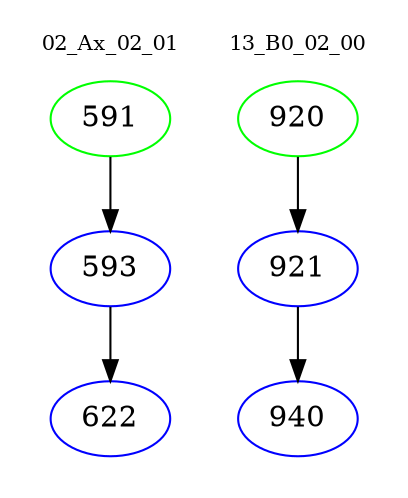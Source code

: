 digraph{
subgraph cluster_0 {
color = white
label = "02_Ax_02_01";
fontsize=10;
T0_591 [label="591", color="green"]
T0_591 -> T0_593 [color="black"]
T0_593 [label="593", color="blue"]
T0_593 -> T0_622 [color="black"]
T0_622 [label="622", color="blue"]
}
subgraph cluster_1 {
color = white
label = "13_B0_02_00";
fontsize=10;
T1_920 [label="920", color="green"]
T1_920 -> T1_921 [color="black"]
T1_921 [label="921", color="blue"]
T1_921 -> T1_940 [color="black"]
T1_940 [label="940", color="blue"]
}
}
